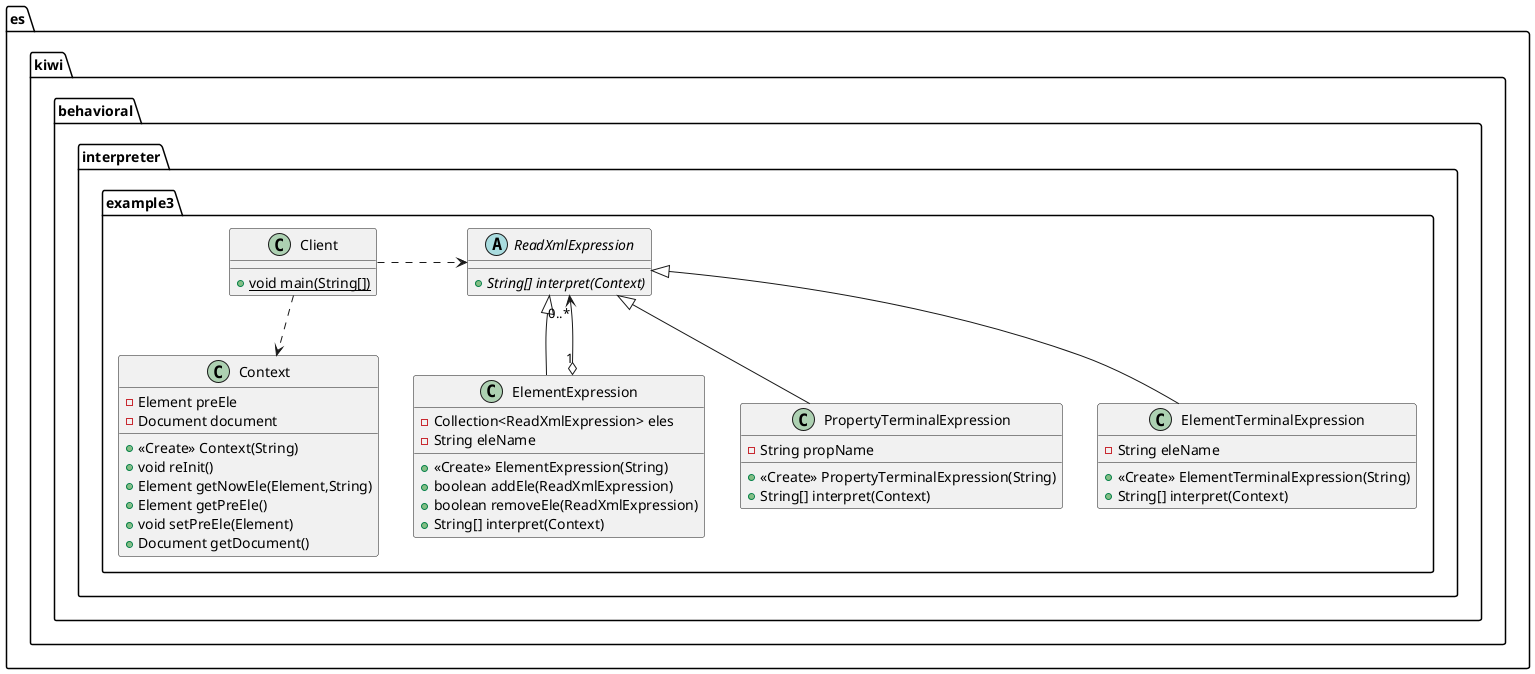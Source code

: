 @startuml
class es.kiwi.behavioral.interpreter.example3.Context {
- Element preEle
- Document document
+ <<Create>> Context(String)
+ void reInit()
+ Element getNowEle(Element,String)
+ Element getPreEle()
+ void setPreEle(Element)
+ Document getDocument()
}
class es.kiwi.behavioral.interpreter.example3.Client {
+ {static} void main(String[])
}
abstract class es.kiwi.behavioral.interpreter.example3.ReadXmlExpression {
+ {abstract}String[] interpret(Context)
}
class es.kiwi.behavioral.interpreter.example3.ElementTerminalExpression {
- String eleName
+ <<Create>> ElementTerminalExpression(String)
+ String[] interpret(Context)
}
class es.kiwi.behavioral.interpreter.example3.ElementExpression {
- Collection<ReadXmlExpression> eles
- String eleName
+ <<Create>> ElementExpression(String)
+ boolean addEle(ReadXmlExpression)
+ boolean removeEle(ReadXmlExpression)
+ String[] interpret(Context)
}
class es.kiwi.behavioral.interpreter.example3.PropertyTerminalExpression {
- String propName
+ <<Create>> PropertyTerminalExpression(String)
+ String[] interpret(Context)
}


es.kiwi.behavioral.interpreter.example3.ReadXmlExpression <|-- es.kiwi.behavioral.interpreter.example3.ElementTerminalExpression
es.kiwi.behavioral.interpreter.example3.ReadXmlExpression <|-- es.kiwi.behavioral.interpreter.example3.ElementExpression
es.kiwi.behavioral.interpreter.example3.ReadXmlExpression <|-- es.kiwi.behavioral.interpreter.example3.PropertyTerminalExpression
es.kiwi.behavioral.interpreter.example3.Client ..> es.kiwi.behavioral.interpreter.example3.Context
es.kiwi.behavioral.interpreter.example3.Client .right.> es.kiwi.behavioral.interpreter.example3.ReadXmlExpression
es.kiwi.behavioral.interpreter.example3.ElementExpression "1" o--> "0..*" es.kiwi.behavioral.interpreter.example3.ReadXmlExpression

@enduml